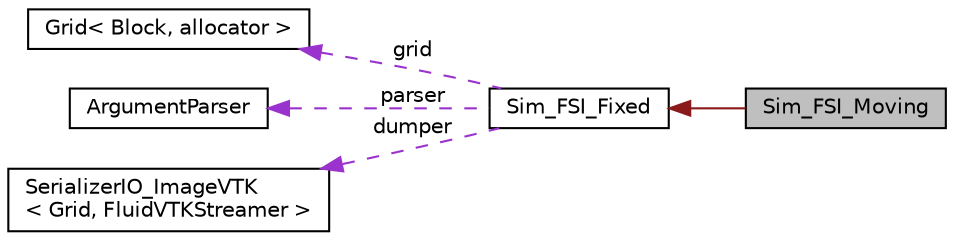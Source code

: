 digraph "Sim_FSI_Moving"
{
  edge [fontname="Helvetica",fontsize="10",labelfontname="Helvetica",labelfontsize="10"];
  node [fontname="Helvetica",fontsize="10",shape=record];
  rankdir="LR";
  Node1 [label="Sim_FSI_Moving",height=0.2,width=0.4,color="black", fillcolor="grey75", style="filled", fontcolor="black"];
  Node2 -> Node1 [dir="back",color="firebrick4",fontsize="10",style="solid"];
  Node2 [label="Sim_FSI_Fixed",height=0.2,width=0.4,color="black", fillcolor="white", style="filled",URL="$class_sim___f_s_i___fixed.html"];
  Node3 -> Node2 [dir="back",color="darkorchid3",fontsize="10",style="dashed",label=" grid" ];
  Node3 [label="Grid\< Block, allocator \>",height=0.2,width=0.4,color="black", fillcolor="white", style="filled",URL="$class_grid.html"];
  Node4 -> Node2 [dir="back",color="darkorchid3",fontsize="10",style="dashed",label=" parser" ];
  Node4 [label="ArgumentParser",height=0.2,width=0.4,color="black", fillcolor="white", style="filled",URL="$class_argument_parser.html"];
  Node5 -> Node2 [dir="back",color="darkorchid3",fontsize="10",style="dashed",label=" dumper" ];
  Node5 [label="SerializerIO_ImageVTK\l\< Grid, FluidVTKStreamer \>",height=0.2,width=0.4,color="black", fillcolor="white", style="filled",URL="$class_serializer_i_o___image_v_t_k.html"];
}
